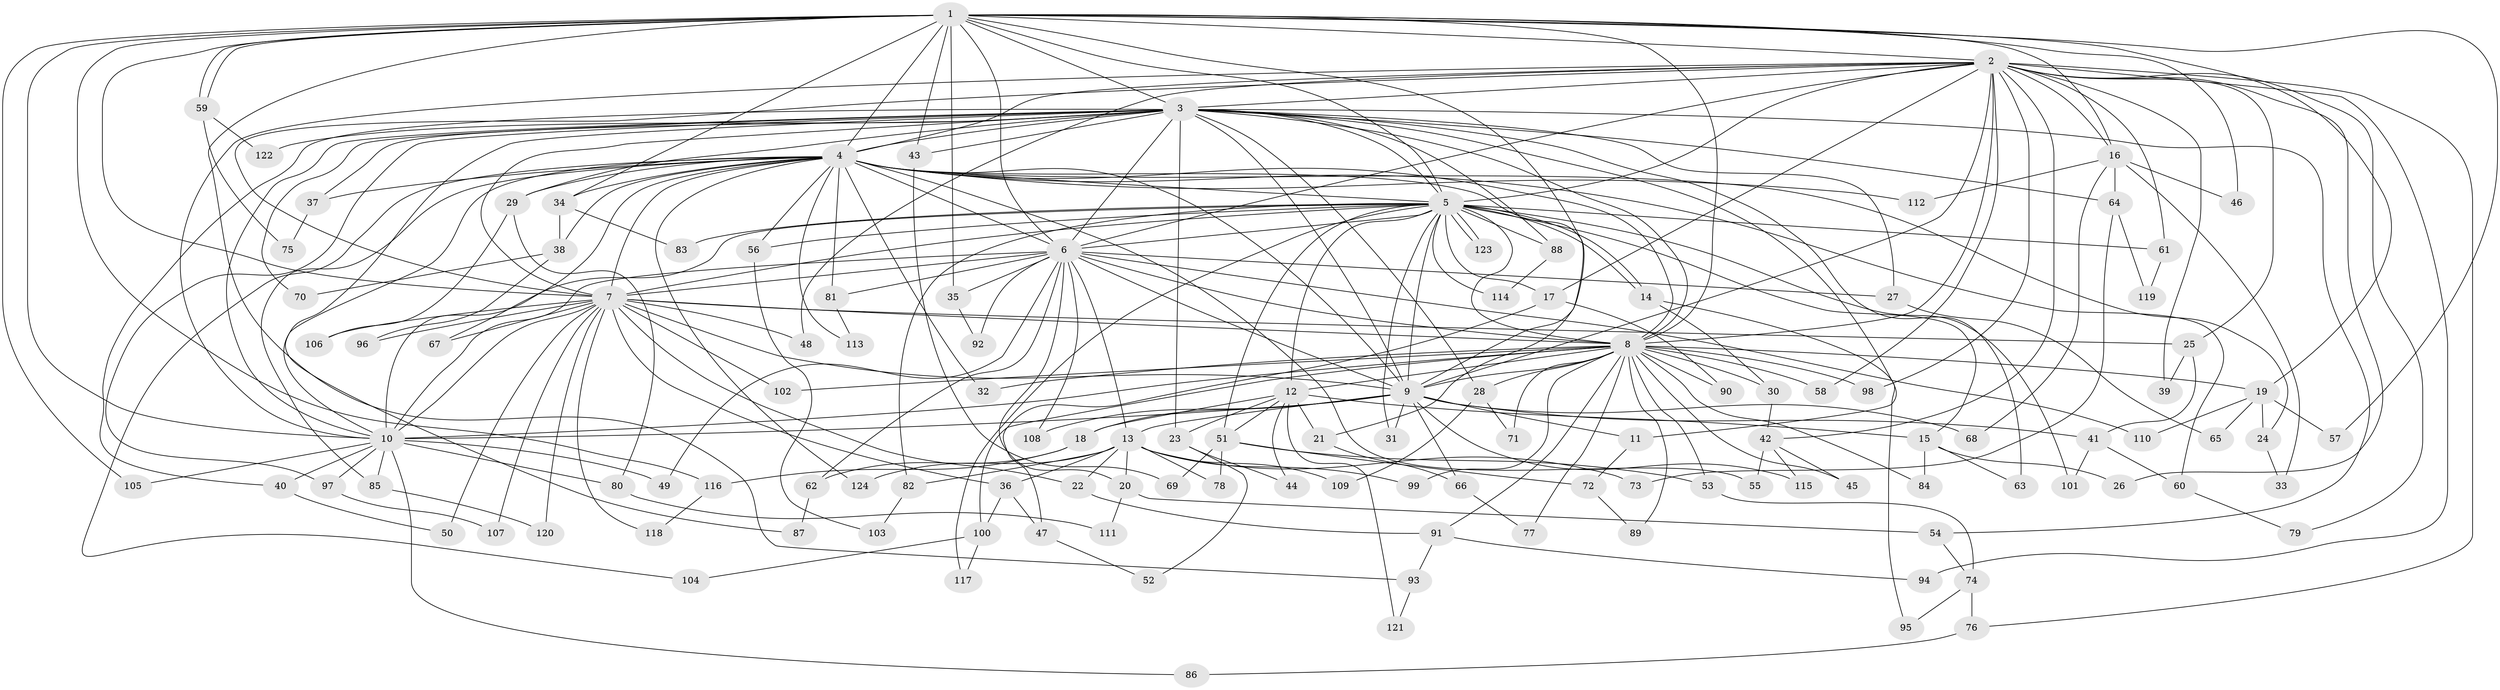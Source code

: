 // coarse degree distribution, {29: 0.011764705882352941, 21: 0.011764705882352941, 23: 0.011764705882352941, 35: 0.011764705882352941, 16: 0.023529411764705882, 24: 0.011764705882352941, 13: 0.011764705882352941, 11: 0.023529411764705882, 5: 0.08235294117647059, 6: 0.011764705882352941, 4: 0.12941176470588237, 3: 0.2235294117647059, 2: 0.4235294117647059, 7: 0.011764705882352941}
// Generated by graph-tools (version 1.1) at 2025/41/03/06/25 10:41:34]
// undirected, 124 vertices, 273 edges
graph export_dot {
graph [start="1"]
  node [color=gray90,style=filled];
  1;
  2;
  3;
  4;
  5;
  6;
  7;
  8;
  9;
  10;
  11;
  12;
  13;
  14;
  15;
  16;
  17;
  18;
  19;
  20;
  21;
  22;
  23;
  24;
  25;
  26;
  27;
  28;
  29;
  30;
  31;
  32;
  33;
  34;
  35;
  36;
  37;
  38;
  39;
  40;
  41;
  42;
  43;
  44;
  45;
  46;
  47;
  48;
  49;
  50;
  51;
  52;
  53;
  54;
  55;
  56;
  57;
  58;
  59;
  60;
  61;
  62;
  63;
  64;
  65;
  66;
  67;
  68;
  69;
  70;
  71;
  72;
  73;
  74;
  75;
  76;
  77;
  78;
  79;
  80;
  81;
  82;
  83;
  84;
  85;
  86;
  87;
  88;
  89;
  90;
  91;
  92;
  93;
  94;
  95;
  96;
  97;
  98;
  99;
  100;
  101;
  102;
  103;
  104;
  105;
  106;
  107;
  108;
  109;
  110;
  111;
  112;
  113;
  114;
  115;
  116;
  117;
  118;
  119;
  120;
  121;
  122;
  123;
  124;
  1 -- 2;
  1 -- 3;
  1 -- 4;
  1 -- 5;
  1 -- 6;
  1 -- 7;
  1 -- 8;
  1 -- 9;
  1 -- 10;
  1 -- 16;
  1 -- 19;
  1 -- 34;
  1 -- 35;
  1 -- 43;
  1 -- 46;
  1 -- 57;
  1 -- 59;
  1 -- 59;
  1 -- 93;
  1 -- 105;
  1 -- 116;
  2 -- 3;
  2 -- 4;
  2 -- 5;
  2 -- 6;
  2 -- 7;
  2 -- 8;
  2 -- 9;
  2 -- 10;
  2 -- 16;
  2 -- 17;
  2 -- 25;
  2 -- 26;
  2 -- 39;
  2 -- 42;
  2 -- 48;
  2 -- 58;
  2 -- 61;
  2 -- 76;
  2 -- 79;
  2 -- 94;
  2 -- 98;
  3 -- 4;
  3 -- 5;
  3 -- 6;
  3 -- 7;
  3 -- 8;
  3 -- 9;
  3 -- 10;
  3 -- 11;
  3 -- 23;
  3 -- 27;
  3 -- 28;
  3 -- 29;
  3 -- 37;
  3 -- 40;
  3 -- 43;
  3 -- 54;
  3 -- 63;
  3 -- 64;
  3 -- 70;
  3 -- 87;
  3 -- 88;
  3 -- 97;
  3 -- 122;
  4 -- 5;
  4 -- 6;
  4 -- 7;
  4 -- 8;
  4 -- 9;
  4 -- 10;
  4 -- 21;
  4 -- 24;
  4 -- 29;
  4 -- 32;
  4 -- 34;
  4 -- 37;
  4 -- 38;
  4 -- 55;
  4 -- 56;
  4 -- 60;
  4 -- 67;
  4 -- 81;
  4 -- 85;
  4 -- 104;
  4 -- 112;
  4 -- 113;
  4 -- 124;
  5 -- 6;
  5 -- 7;
  5 -- 8;
  5 -- 9;
  5 -- 10;
  5 -- 12;
  5 -- 14;
  5 -- 14;
  5 -- 15;
  5 -- 17;
  5 -- 31;
  5 -- 51;
  5 -- 56;
  5 -- 61;
  5 -- 82;
  5 -- 83;
  5 -- 88;
  5 -- 101;
  5 -- 114;
  5 -- 117;
  5 -- 123;
  5 -- 123;
  6 -- 7;
  6 -- 8;
  6 -- 9;
  6 -- 10;
  6 -- 13;
  6 -- 20;
  6 -- 27;
  6 -- 35;
  6 -- 49;
  6 -- 62;
  6 -- 81;
  6 -- 92;
  6 -- 108;
  6 -- 110;
  7 -- 8;
  7 -- 9;
  7 -- 10;
  7 -- 22;
  7 -- 25;
  7 -- 36;
  7 -- 48;
  7 -- 50;
  7 -- 67;
  7 -- 96;
  7 -- 102;
  7 -- 106;
  7 -- 107;
  7 -- 118;
  7 -- 120;
  8 -- 9;
  8 -- 10;
  8 -- 12;
  8 -- 19;
  8 -- 28;
  8 -- 30;
  8 -- 32;
  8 -- 45;
  8 -- 53;
  8 -- 58;
  8 -- 71;
  8 -- 77;
  8 -- 84;
  8 -- 89;
  8 -- 90;
  8 -- 91;
  8 -- 98;
  8 -- 99;
  8 -- 100;
  8 -- 102;
  9 -- 10;
  9 -- 11;
  9 -- 13;
  9 -- 18;
  9 -- 31;
  9 -- 41;
  9 -- 66;
  9 -- 68;
  9 -- 108;
  9 -- 115;
  10 -- 40;
  10 -- 49;
  10 -- 80;
  10 -- 85;
  10 -- 86;
  10 -- 97;
  10 -- 105;
  11 -- 72;
  12 -- 15;
  12 -- 18;
  12 -- 21;
  12 -- 23;
  12 -- 44;
  12 -- 51;
  12 -- 121;
  13 -- 20;
  13 -- 22;
  13 -- 36;
  13 -- 73;
  13 -- 78;
  13 -- 82;
  13 -- 99;
  13 -- 109;
  13 -- 124;
  14 -- 30;
  14 -- 95;
  15 -- 26;
  15 -- 63;
  15 -- 84;
  16 -- 33;
  16 -- 46;
  16 -- 64;
  16 -- 68;
  16 -- 112;
  17 -- 47;
  17 -- 90;
  18 -- 62;
  18 -- 116;
  19 -- 24;
  19 -- 57;
  19 -- 65;
  19 -- 110;
  20 -- 54;
  20 -- 111;
  21 -- 66;
  22 -- 91;
  23 -- 44;
  23 -- 52;
  24 -- 33;
  25 -- 39;
  25 -- 41;
  27 -- 65;
  28 -- 71;
  28 -- 109;
  29 -- 80;
  29 -- 106;
  30 -- 42;
  34 -- 38;
  34 -- 83;
  35 -- 92;
  36 -- 47;
  36 -- 100;
  37 -- 75;
  38 -- 70;
  38 -- 96;
  40 -- 50;
  41 -- 60;
  41 -- 101;
  42 -- 45;
  42 -- 55;
  42 -- 115;
  43 -- 69;
  47 -- 52;
  51 -- 53;
  51 -- 69;
  51 -- 72;
  51 -- 78;
  53 -- 74;
  54 -- 74;
  56 -- 103;
  59 -- 75;
  59 -- 122;
  60 -- 79;
  61 -- 119;
  62 -- 87;
  64 -- 73;
  64 -- 119;
  66 -- 77;
  72 -- 89;
  74 -- 76;
  74 -- 95;
  76 -- 86;
  80 -- 111;
  81 -- 113;
  82 -- 103;
  85 -- 120;
  88 -- 114;
  91 -- 93;
  91 -- 94;
  93 -- 121;
  97 -- 107;
  100 -- 104;
  100 -- 117;
  116 -- 118;
}
